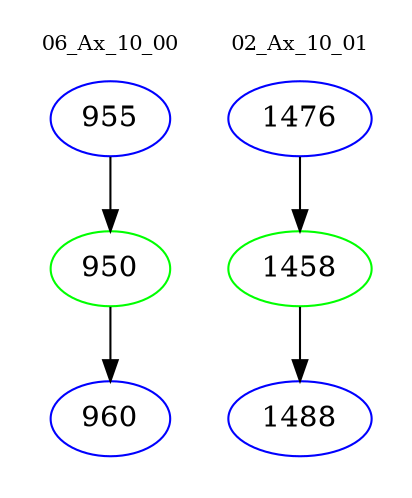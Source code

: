 digraph{
subgraph cluster_0 {
color = white
label = "06_Ax_10_00";
fontsize=10;
T0_955 [label="955", color="blue"]
T0_955 -> T0_950 [color="black"]
T0_950 [label="950", color="green"]
T0_950 -> T0_960 [color="black"]
T0_960 [label="960", color="blue"]
}
subgraph cluster_1 {
color = white
label = "02_Ax_10_01";
fontsize=10;
T1_1476 [label="1476", color="blue"]
T1_1476 -> T1_1458 [color="black"]
T1_1458 [label="1458", color="green"]
T1_1458 -> T1_1488 [color="black"]
T1_1488 [label="1488", color="blue"]
}
}
